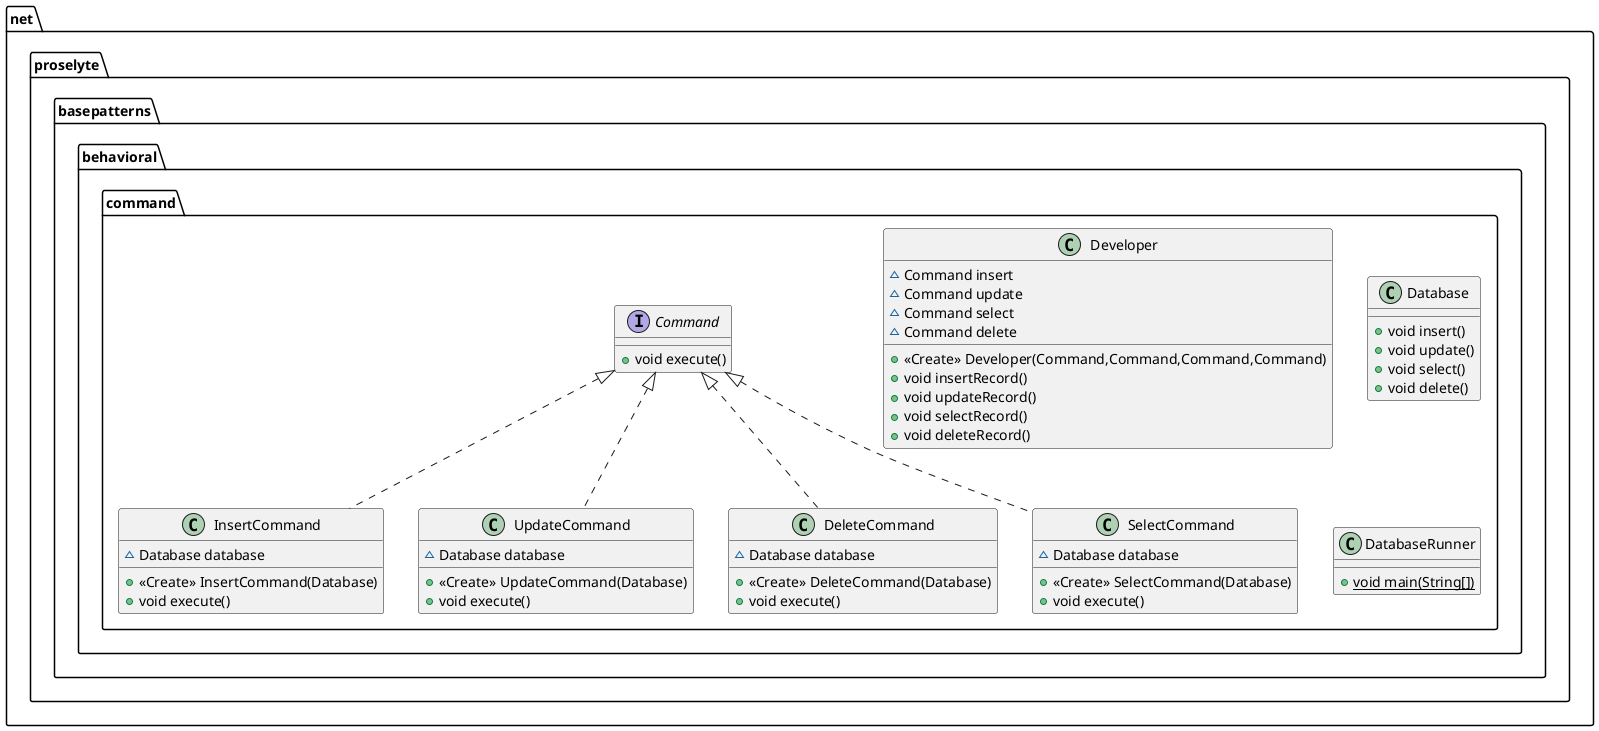 @startuml
class net.proselyte.basepatterns.behavioral.command.Developer {
~ Command insert
~ Command update
~ Command select
~ Command delete
+ <<Create>> Developer(Command,Command,Command,Command)
+ void insertRecord()
+ void updateRecord()
+ void selectRecord()
+ void deleteRecord()
}


class net.proselyte.basepatterns.behavioral.command.InsertCommand {
~ Database database
+ <<Create>> InsertCommand(Database)
+ void execute()
}


class net.proselyte.basepatterns.behavioral.command.Database {
+ void insert()
+ void update()
+ void select()
+ void delete()
}

class net.proselyte.basepatterns.behavioral.command.UpdateCommand {
~ Database database
+ <<Create>> UpdateCommand(Database)
+ void execute()
}


interface net.proselyte.basepatterns.behavioral.command.Command {
+ void execute()
}

class net.proselyte.basepatterns.behavioral.command.DeleteCommand {
~ Database database
+ <<Create>> DeleteCommand(Database)
+ void execute()
}


class net.proselyte.basepatterns.behavioral.command.SelectCommand {
~ Database database
+ <<Create>> SelectCommand(Database)
+ void execute()
}


class net.proselyte.basepatterns.behavioral.command.DatabaseRunner {
+ {static} void main(String[])
}



net.proselyte.basepatterns.behavioral.command.Command <|.. net.proselyte.basepatterns.behavioral.command.InsertCommand
net.proselyte.basepatterns.behavioral.command.Command <|.. net.proselyte.basepatterns.behavioral.command.UpdateCommand
net.proselyte.basepatterns.behavioral.command.Command <|.. net.proselyte.basepatterns.behavioral.command.DeleteCommand
net.proselyte.basepatterns.behavioral.command.Command <|.. net.proselyte.basepatterns.behavioral.command.SelectCommand
@enduml